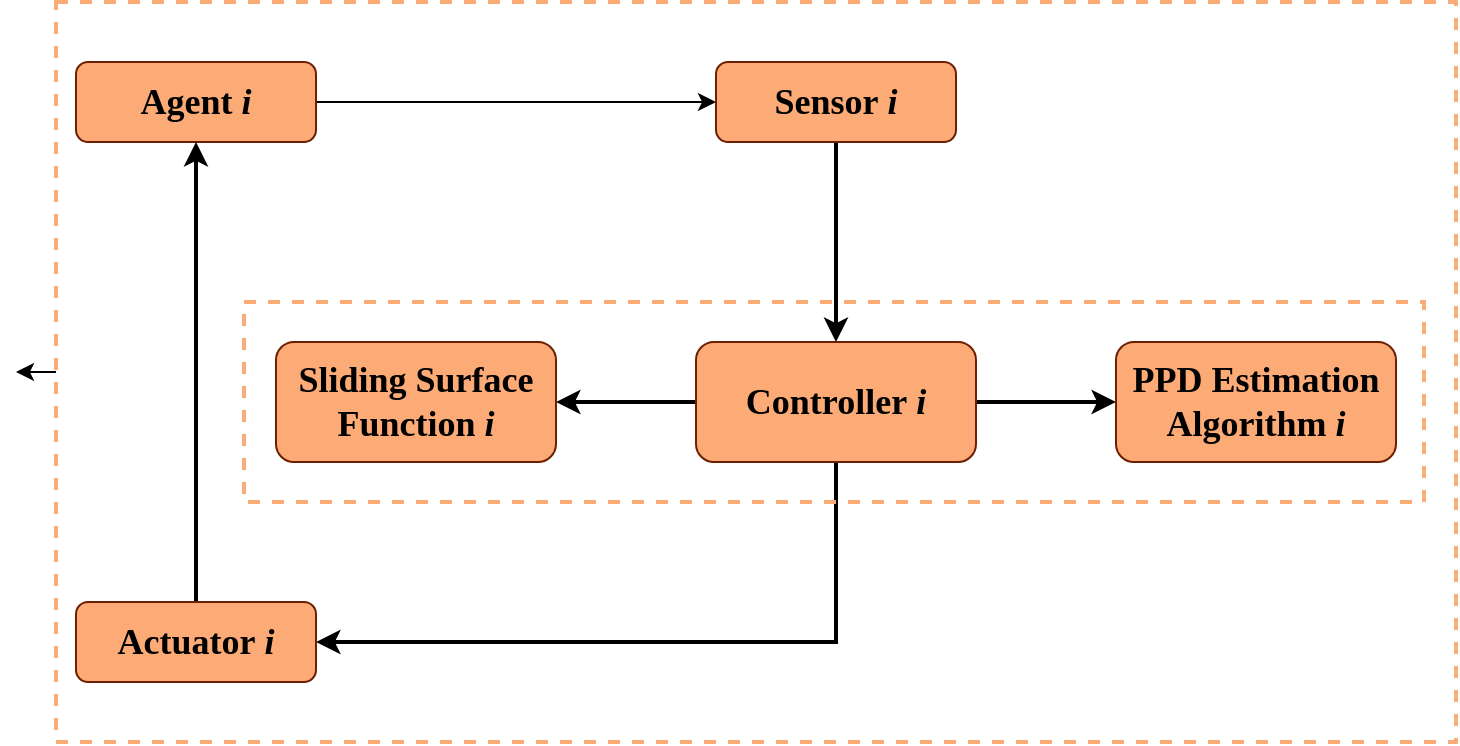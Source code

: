 <mxfile version="27.0.9" pages="2">
  <diagram name="Page-1" id="W3WihlUxeQG9uyqBbjwz">
    <mxGraphModel dx="1122" dy="912" grid="1" gridSize="10" guides="1" tooltips="1" connect="1" arrows="1" fold="1" page="1" pageScale="1" pageWidth="1654" pageHeight="2336" background="#ffffff" math="1" shadow="0">
      <root>
        <mxCell id="0" />
        <mxCell id="1" parent="0" />
        <mxCell id="0lAMnDofIXJ_kKoqPBQa-8" value="" style="edgeStyle=orthogonalEdgeStyle;rounded=0;orthogonalLoop=1;jettySize=auto;html=1;strokeColor=#000000;" edge="1" parent="1" source="0lAMnDofIXJ_kKoqPBQa-1" target="0lAMnDofIXJ_kKoqPBQa-7">
          <mxGeometry relative="1" as="geometry" />
        </mxCell>
        <mxCell id="0lAMnDofIXJ_kKoqPBQa-1" value="&lt;font face=&quot;Times New Roman&quot; style=&quot;color: rgb(0, 0, 0); font-size: 18px;&quot;&gt;&lt;b style=&quot;&quot;&gt;Agent &lt;i style=&quot;&quot;&gt;i&lt;/i&gt;&lt;/b&gt;&lt;/font&gt;" style="rounded=1;whiteSpace=wrap;html=1;fillColor=#FCAB76;fontColor=#ffffff;strokeColor=#6D1F00;" vertex="1" parent="1">
          <mxGeometry x="70" y="130" width="120" height="40" as="geometry" />
        </mxCell>
        <mxCell id="0lAMnDofIXJ_kKoqPBQa-10" value="" style="edgeStyle=orthogonalEdgeStyle;rounded=0;orthogonalLoop=1;jettySize=auto;html=1;strokeColor=#000000;strokeWidth=2;" edge="1" parent="1" source="0lAMnDofIXJ_kKoqPBQa-7" target="0lAMnDofIXJ_kKoqPBQa-9">
          <mxGeometry relative="1" as="geometry" />
        </mxCell>
        <mxCell id="0lAMnDofIXJ_kKoqPBQa-7" value="&lt;b style=&quot;color: rgb(0, 0, 0); font-family: &amp;quot;Times New Roman&amp;quot;; font-size: 18px;&quot;&gt;Sensor&amp;nbsp;&lt;i&gt;i&lt;/i&gt;&lt;/b&gt;" style="rounded=1;whiteSpace=wrap;html=1;fillColor=#FCAB76;fontColor=#ffffff;strokeColor=#6D1F00;" vertex="1" parent="1">
          <mxGeometry x="390" y="130" width="120" height="40" as="geometry" />
        </mxCell>
        <mxCell id="0lAMnDofIXJ_kKoqPBQa-12" value="" style="edgeStyle=orthogonalEdgeStyle;rounded=0;orthogonalLoop=1;jettySize=auto;html=1;strokeColor=#000000;strokeWidth=2;" edge="1" parent="1" source="0lAMnDofIXJ_kKoqPBQa-9" target="0lAMnDofIXJ_kKoqPBQa-11">
          <mxGeometry relative="1" as="geometry" />
        </mxCell>
        <mxCell id="0lAMnDofIXJ_kKoqPBQa-16" value="" style="edgeStyle=orthogonalEdgeStyle;rounded=0;orthogonalLoop=1;jettySize=auto;html=1;strokeColor=#000000;strokeWidth=2;" edge="1" parent="1" source="0lAMnDofIXJ_kKoqPBQa-9" target="0lAMnDofIXJ_kKoqPBQa-13">
          <mxGeometry relative="1" as="geometry" />
        </mxCell>
        <mxCell id="0lAMnDofIXJ_kKoqPBQa-18" value="" style="edgeStyle=orthogonalEdgeStyle;rounded=0;orthogonalLoop=1;jettySize=auto;html=1;strokeColor=#000000;strokeWidth=2;" edge="1" parent="1" source="0lAMnDofIXJ_kKoqPBQa-9" target="0lAMnDofIXJ_kKoqPBQa-17">
          <mxGeometry relative="1" as="geometry">
            <Array as="points">
              <mxPoint x="450" y="420" />
            </Array>
          </mxGeometry>
        </mxCell>
        <mxCell id="0lAMnDofIXJ_kKoqPBQa-9" value="&lt;b style=&quot;color: rgb(0, 0, 0); font-family: &amp;quot;Times New Roman&amp;quot;; font-size: 18px;&quot;&gt;Controller&amp;nbsp;&lt;i&gt;i&lt;/i&gt;&lt;/b&gt;" style="rounded=1;whiteSpace=wrap;html=1;fillColor=#FCAB76;fontColor=#ffffff;strokeColor=#6D1F00;" vertex="1" parent="1">
          <mxGeometry x="380" y="270" width="140" height="60" as="geometry" />
        </mxCell>
        <mxCell id="0lAMnDofIXJ_kKoqPBQa-11" value="&lt;b style=&quot;color: rgb(0, 0, 0); font-family: &amp;quot;Times New Roman&amp;quot;; font-size: 18px;&quot;&gt;Sliding Surface Function&amp;nbsp;&lt;i&gt;i&lt;/i&gt;&lt;/b&gt;" style="rounded=1;whiteSpace=wrap;html=1;fillColor=#FCAB76;fontColor=#ffffff;strokeColor=#6D1F00;" vertex="1" parent="1">
          <mxGeometry x="170" y="270" width="140" height="60" as="geometry" />
        </mxCell>
        <mxCell id="0lAMnDofIXJ_kKoqPBQa-13" value="&lt;b style=&quot;color: rgb(0, 0, 0); font-family: &amp;quot;Times New Roman&amp;quot;; font-size: 18px;&quot;&gt;PPD Estimation Algorithm&amp;nbsp;&lt;i&gt;i&lt;/i&gt;&lt;/b&gt;" style="rounded=1;whiteSpace=wrap;html=1;fillColor=#FCAB76;fontColor=#ffffff;strokeColor=#6D1F00;" vertex="1" parent="1">
          <mxGeometry x="590" y="270" width="140" height="60" as="geometry" />
        </mxCell>
        <mxCell id="0lAMnDofIXJ_kKoqPBQa-21" style="edgeStyle=orthogonalEdgeStyle;rounded=0;orthogonalLoop=1;jettySize=auto;html=1;entryX=0.5;entryY=1;entryDx=0;entryDy=0;strokeColor=#000000;endSize=6;strokeWidth=2;" edge="1" parent="1" source="0lAMnDofIXJ_kKoqPBQa-17" target="0lAMnDofIXJ_kKoqPBQa-1">
          <mxGeometry relative="1" as="geometry" />
        </mxCell>
        <mxCell id="0lAMnDofIXJ_kKoqPBQa-17" value="&lt;b style=&quot;color: rgb(0, 0, 0); font-family: &amp;quot;Times New Roman&amp;quot;; font-size: 18px;&quot;&gt;Actuator&amp;nbsp;&lt;i&gt;i&lt;/i&gt;&lt;/b&gt;" style="rounded=1;whiteSpace=wrap;html=1;fillColor=#FCAB76;fontColor=#ffffff;strokeColor=#6D1F00;" vertex="1" parent="1">
          <mxGeometry x="70" y="400" width="120" height="40" as="geometry" />
        </mxCell>
        <mxCell id="0lAMnDofIXJ_kKoqPBQa-24" style="edgeStyle=orthogonalEdgeStyle;rounded=0;orthogonalLoop=1;jettySize=auto;html=1;exitX=0;exitY=0.5;exitDx=0;exitDy=0;" edge="1" parent="1" source="0lAMnDofIXJ_kKoqPBQa-23">
          <mxGeometry relative="1" as="geometry">
            <mxPoint x="40" y="284.842" as="targetPoint" />
          </mxGeometry>
        </mxCell>
        <mxCell id="0lAMnDofIXJ_kKoqPBQa-23" value="" style="rounded=0;whiteSpace=wrap;html=1;gradientColor=none;fillColor=none;strokeWidth=2;strokeColor=#FCAB76;perimeterSpacing=0;glass=0;dashed=1;" vertex="1" parent="1">
          <mxGeometry x="60" y="100" width="700" height="370" as="geometry" />
        </mxCell>
        <mxCell id="0lAMnDofIXJ_kKoqPBQa-25" value="" style="rounded=0;whiteSpace=wrap;html=1;gradientColor=none;fillColor=none;strokeWidth=2;strokeColor=#FCAB76;perimeterSpacing=0;glass=0;dashed=1;" vertex="1" parent="1">
          <mxGeometry x="154" y="250" width="590" height="100" as="geometry" />
        </mxCell>
      </root>
    </mxGraphModel>
  </diagram>
  <diagram id="9IqLodN-THbacH4tr8SA" name="Page-2">
    <mxGraphModel grid="1" page="1" gridSize="10" guides="1" tooltips="1" connect="1" arrows="1" fold="1" pageScale="1" pageWidth="827" pageHeight="1169" math="0" shadow="0">
      <root>
        <mxCell id="0" />
        <mxCell id="1" parent="0" />
      </root>
    </mxGraphModel>
  </diagram>
</mxfile>
